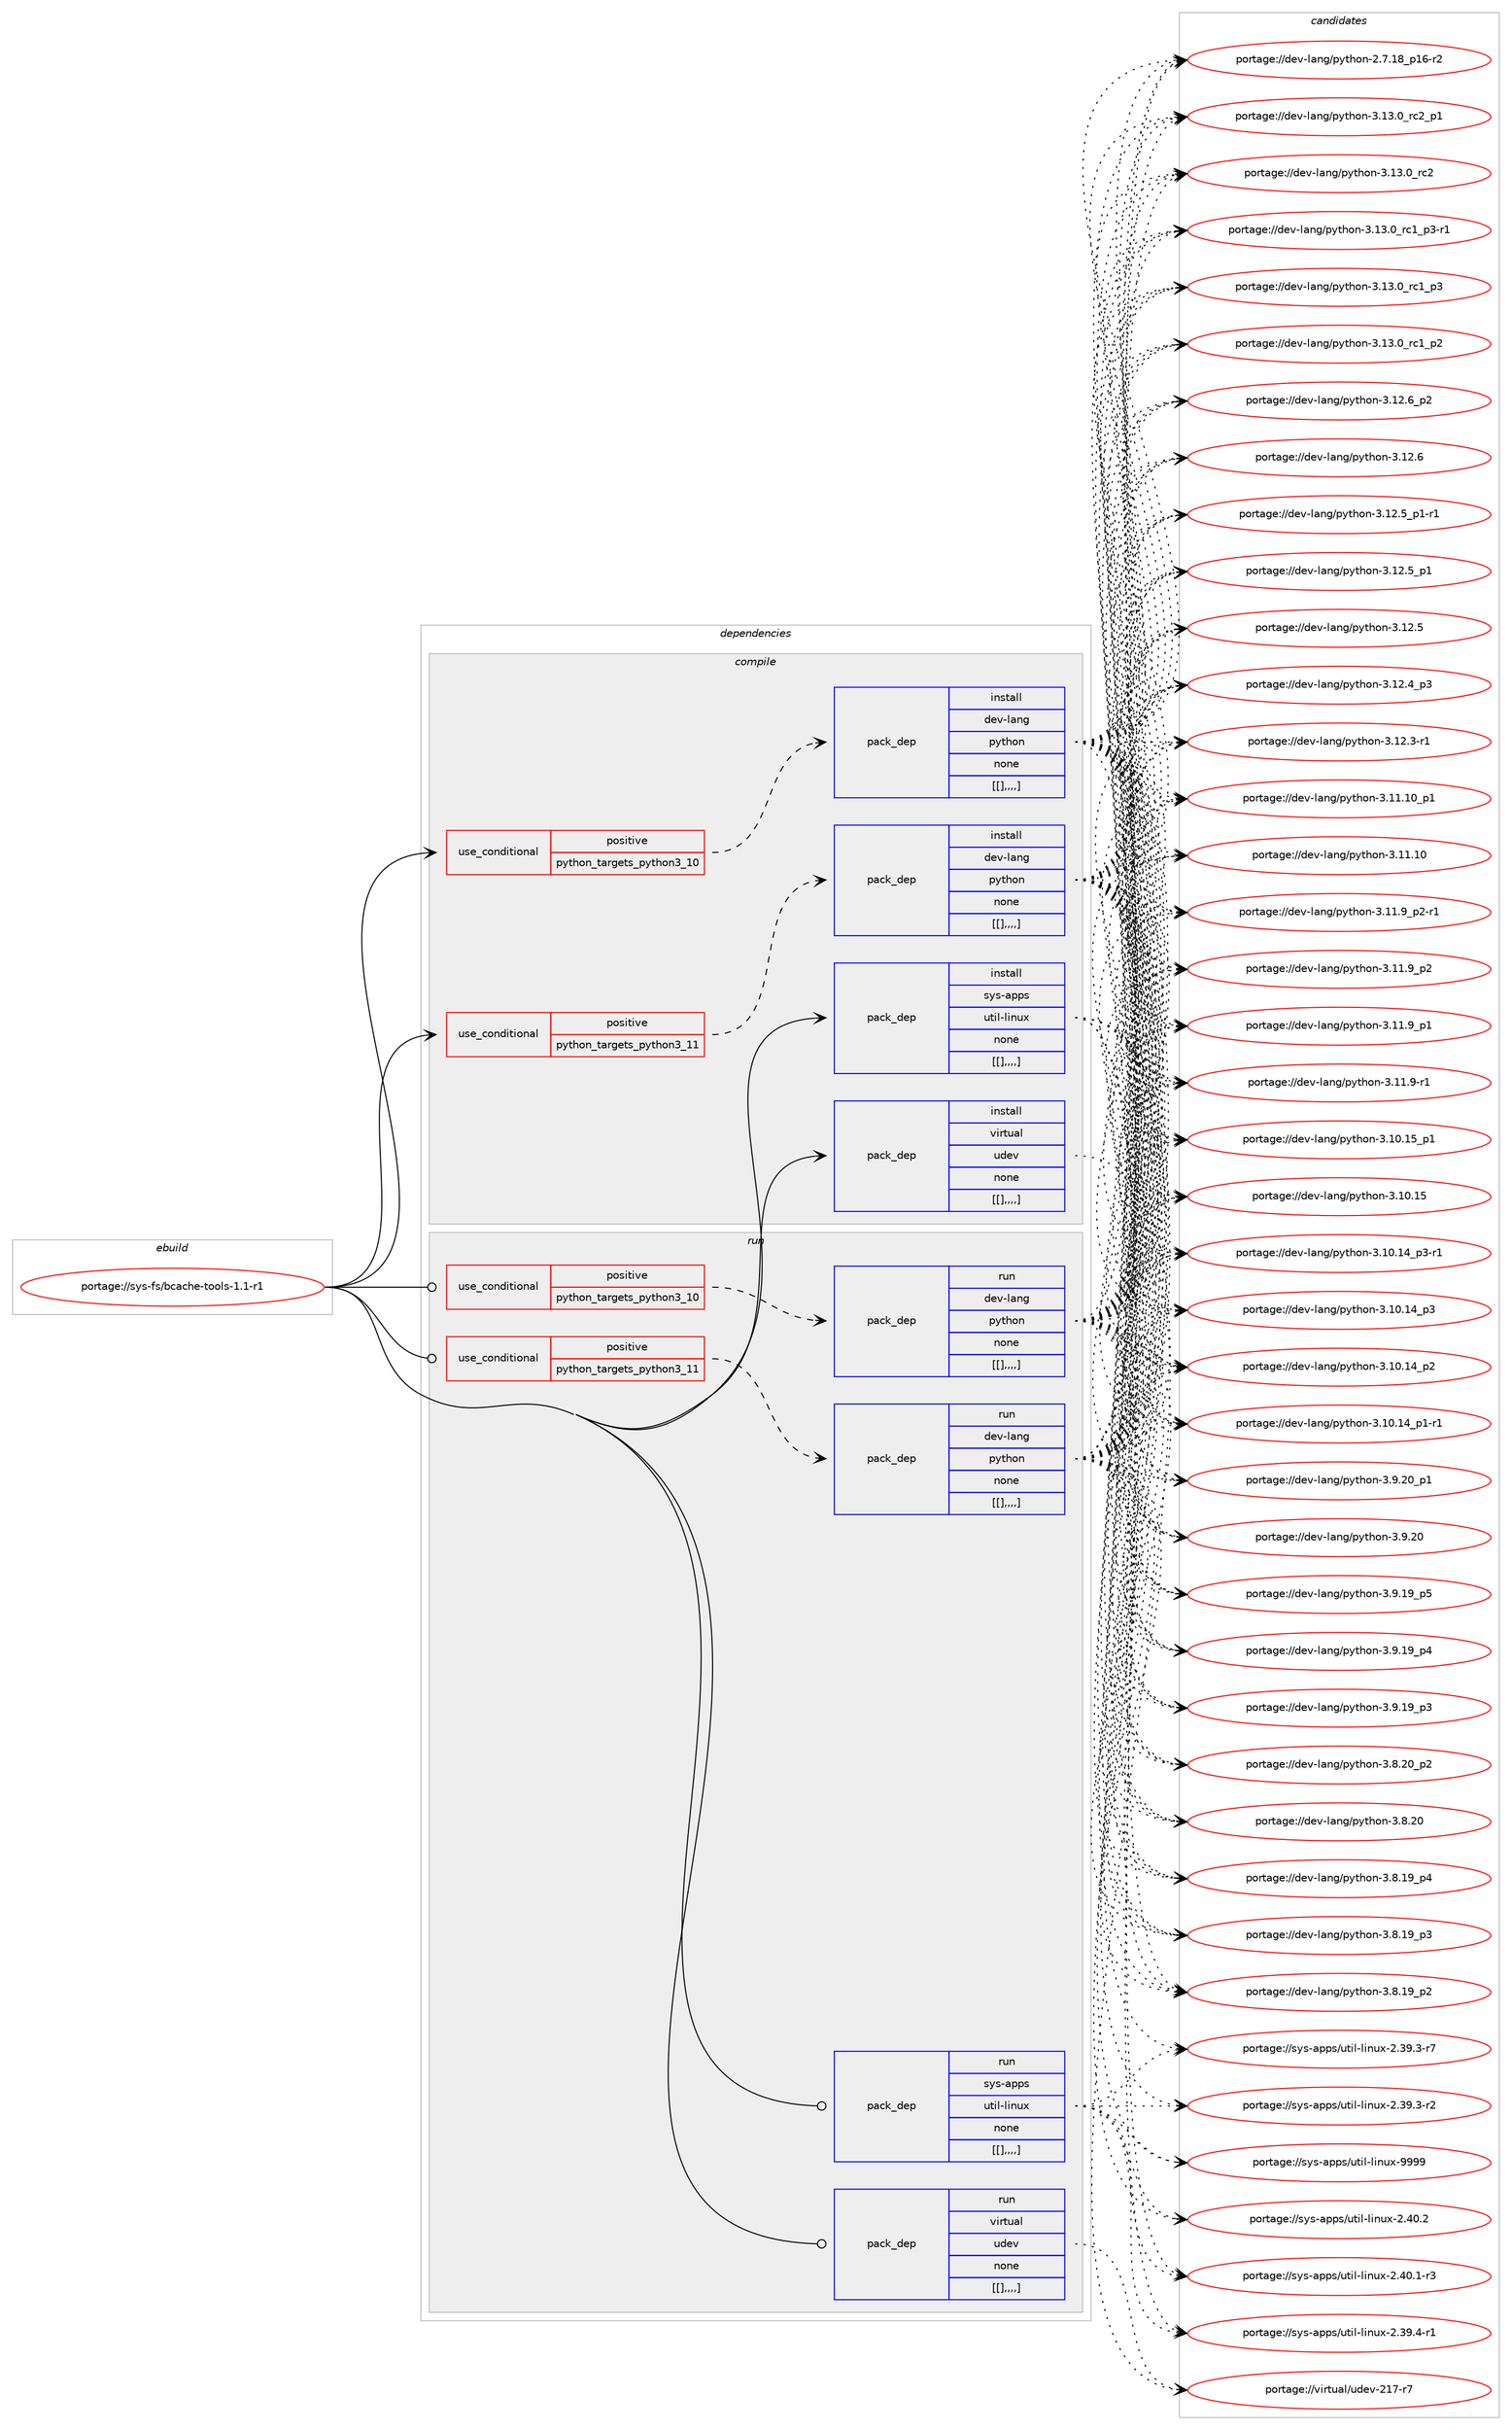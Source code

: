 digraph prolog {

# *************
# Graph options
# *************

newrank=true;
concentrate=true;
compound=true;
graph [rankdir=LR,fontname=Helvetica,fontsize=10,ranksep=1.5];#, ranksep=2.5, nodesep=0.2];
edge  [arrowhead=vee];
node  [fontname=Helvetica,fontsize=10];

# **********
# The ebuild
# **********

subgraph cluster_leftcol {
color=gray;
label=<<i>ebuild</i>>;
id [label="portage://sys-fs/bcache-tools-1.1-r1", color=red, width=4, href="../sys-fs/bcache-tools-1.1-r1.svg"];
}

# ****************
# The dependencies
# ****************

subgraph cluster_midcol {
color=gray;
label=<<i>dependencies</i>>;
subgraph cluster_compile {
fillcolor="#eeeeee";
style=filled;
label=<<i>compile</i>>;
subgraph cond120729 {
dependency448145 [label=<<TABLE BORDER="0" CELLBORDER="1" CELLSPACING="0" CELLPADDING="4"><TR><TD ROWSPAN="3" CELLPADDING="10">use_conditional</TD></TR><TR><TD>positive</TD></TR><TR><TD>python_targets_python3_10</TD></TR></TABLE>>, shape=none, color=red];
subgraph pack324435 {
dependency448146 [label=<<TABLE BORDER="0" CELLBORDER="1" CELLSPACING="0" CELLPADDING="4" WIDTH="220"><TR><TD ROWSPAN="6" CELLPADDING="30">pack_dep</TD></TR><TR><TD WIDTH="110">install</TD></TR><TR><TD>dev-lang</TD></TR><TR><TD>python</TD></TR><TR><TD>none</TD></TR><TR><TD>[[],,,,]</TD></TR></TABLE>>, shape=none, color=blue];
}
dependency448145:e -> dependency448146:w [weight=20,style="dashed",arrowhead="vee"];
}
id:e -> dependency448145:w [weight=20,style="solid",arrowhead="vee"];
subgraph cond120730 {
dependency448147 [label=<<TABLE BORDER="0" CELLBORDER="1" CELLSPACING="0" CELLPADDING="4"><TR><TD ROWSPAN="3" CELLPADDING="10">use_conditional</TD></TR><TR><TD>positive</TD></TR><TR><TD>python_targets_python3_11</TD></TR></TABLE>>, shape=none, color=red];
subgraph pack324436 {
dependency448148 [label=<<TABLE BORDER="0" CELLBORDER="1" CELLSPACING="0" CELLPADDING="4" WIDTH="220"><TR><TD ROWSPAN="6" CELLPADDING="30">pack_dep</TD></TR><TR><TD WIDTH="110">install</TD></TR><TR><TD>dev-lang</TD></TR><TR><TD>python</TD></TR><TR><TD>none</TD></TR><TR><TD>[[],,,,]</TD></TR></TABLE>>, shape=none, color=blue];
}
dependency448147:e -> dependency448148:w [weight=20,style="dashed",arrowhead="vee"];
}
id:e -> dependency448147:w [weight=20,style="solid",arrowhead="vee"];
subgraph pack324437 {
dependency448149 [label=<<TABLE BORDER="0" CELLBORDER="1" CELLSPACING="0" CELLPADDING="4" WIDTH="220"><TR><TD ROWSPAN="6" CELLPADDING="30">pack_dep</TD></TR><TR><TD WIDTH="110">install</TD></TR><TR><TD>sys-apps</TD></TR><TR><TD>util-linux</TD></TR><TR><TD>none</TD></TR><TR><TD>[[],,,,]</TD></TR></TABLE>>, shape=none, color=blue];
}
id:e -> dependency448149:w [weight=20,style="solid",arrowhead="vee"];
subgraph pack324438 {
dependency448150 [label=<<TABLE BORDER="0" CELLBORDER="1" CELLSPACING="0" CELLPADDING="4" WIDTH="220"><TR><TD ROWSPAN="6" CELLPADDING="30">pack_dep</TD></TR><TR><TD WIDTH="110">install</TD></TR><TR><TD>virtual</TD></TR><TR><TD>udev</TD></TR><TR><TD>none</TD></TR><TR><TD>[[],,,,]</TD></TR></TABLE>>, shape=none, color=blue];
}
id:e -> dependency448150:w [weight=20,style="solid",arrowhead="vee"];
}
subgraph cluster_compileandrun {
fillcolor="#eeeeee";
style=filled;
label=<<i>compile and run</i>>;
}
subgraph cluster_run {
fillcolor="#eeeeee";
style=filled;
label=<<i>run</i>>;
subgraph cond120731 {
dependency448151 [label=<<TABLE BORDER="0" CELLBORDER="1" CELLSPACING="0" CELLPADDING="4"><TR><TD ROWSPAN="3" CELLPADDING="10">use_conditional</TD></TR><TR><TD>positive</TD></TR><TR><TD>python_targets_python3_10</TD></TR></TABLE>>, shape=none, color=red];
subgraph pack324439 {
dependency448152 [label=<<TABLE BORDER="0" CELLBORDER="1" CELLSPACING="0" CELLPADDING="4" WIDTH="220"><TR><TD ROWSPAN="6" CELLPADDING="30">pack_dep</TD></TR><TR><TD WIDTH="110">run</TD></TR><TR><TD>dev-lang</TD></TR><TR><TD>python</TD></TR><TR><TD>none</TD></TR><TR><TD>[[],,,,]</TD></TR></TABLE>>, shape=none, color=blue];
}
dependency448151:e -> dependency448152:w [weight=20,style="dashed",arrowhead="vee"];
}
id:e -> dependency448151:w [weight=20,style="solid",arrowhead="odot"];
subgraph cond120732 {
dependency448153 [label=<<TABLE BORDER="0" CELLBORDER="1" CELLSPACING="0" CELLPADDING="4"><TR><TD ROWSPAN="3" CELLPADDING="10">use_conditional</TD></TR><TR><TD>positive</TD></TR><TR><TD>python_targets_python3_11</TD></TR></TABLE>>, shape=none, color=red];
subgraph pack324440 {
dependency448154 [label=<<TABLE BORDER="0" CELLBORDER="1" CELLSPACING="0" CELLPADDING="4" WIDTH="220"><TR><TD ROWSPAN="6" CELLPADDING="30">pack_dep</TD></TR><TR><TD WIDTH="110">run</TD></TR><TR><TD>dev-lang</TD></TR><TR><TD>python</TD></TR><TR><TD>none</TD></TR><TR><TD>[[],,,,]</TD></TR></TABLE>>, shape=none, color=blue];
}
dependency448153:e -> dependency448154:w [weight=20,style="dashed",arrowhead="vee"];
}
id:e -> dependency448153:w [weight=20,style="solid",arrowhead="odot"];
subgraph pack324441 {
dependency448155 [label=<<TABLE BORDER="0" CELLBORDER="1" CELLSPACING="0" CELLPADDING="4" WIDTH="220"><TR><TD ROWSPAN="6" CELLPADDING="30">pack_dep</TD></TR><TR><TD WIDTH="110">run</TD></TR><TR><TD>sys-apps</TD></TR><TR><TD>util-linux</TD></TR><TR><TD>none</TD></TR><TR><TD>[[],,,,]</TD></TR></TABLE>>, shape=none, color=blue];
}
id:e -> dependency448155:w [weight=20,style="solid",arrowhead="odot"];
subgraph pack324442 {
dependency448156 [label=<<TABLE BORDER="0" CELLBORDER="1" CELLSPACING="0" CELLPADDING="4" WIDTH="220"><TR><TD ROWSPAN="6" CELLPADDING="30">pack_dep</TD></TR><TR><TD WIDTH="110">run</TD></TR><TR><TD>virtual</TD></TR><TR><TD>udev</TD></TR><TR><TD>none</TD></TR><TR><TD>[[],,,,]</TD></TR></TABLE>>, shape=none, color=blue];
}
id:e -> dependency448156:w [weight=20,style="solid",arrowhead="odot"];
}
}

# **************
# The candidates
# **************

subgraph cluster_choices {
rank=same;
color=gray;
label=<<i>candidates</i>>;

subgraph choice324435 {
color=black;
nodesep=1;
choice100101118451089711010347112121116104111110455146495146489511499509511249 [label="portage://dev-lang/python-3.13.0_rc2_p1", color=red, width=4,href="../dev-lang/python-3.13.0_rc2_p1.svg"];
choice10010111845108971101034711212111610411111045514649514648951149950 [label="portage://dev-lang/python-3.13.0_rc2", color=red, width=4,href="../dev-lang/python-3.13.0_rc2.svg"];
choice1001011184510897110103471121211161041111104551464951464895114994995112514511449 [label="portage://dev-lang/python-3.13.0_rc1_p3-r1", color=red, width=4,href="../dev-lang/python-3.13.0_rc1_p3-r1.svg"];
choice100101118451089711010347112121116104111110455146495146489511499499511251 [label="portage://dev-lang/python-3.13.0_rc1_p3", color=red, width=4,href="../dev-lang/python-3.13.0_rc1_p3.svg"];
choice100101118451089711010347112121116104111110455146495146489511499499511250 [label="portage://dev-lang/python-3.13.0_rc1_p2", color=red, width=4,href="../dev-lang/python-3.13.0_rc1_p2.svg"];
choice100101118451089711010347112121116104111110455146495046549511250 [label="portage://dev-lang/python-3.12.6_p2", color=red, width=4,href="../dev-lang/python-3.12.6_p2.svg"];
choice10010111845108971101034711212111610411111045514649504654 [label="portage://dev-lang/python-3.12.6", color=red, width=4,href="../dev-lang/python-3.12.6.svg"];
choice1001011184510897110103471121211161041111104551464950465395112494511449 [label="portage://dev-lang/python-3.12.5_p1-r1", color=red, width=4,href="../dev-lang/python-3.12.5_p1-r1.svg"];
choice100101118451089711010347112121116104111110455146495046539511249 [label="portage://dev-lang/python-3.12.5_p1", color=red, width=4,href="../dev-lang/python-3.12.5_p1.svg"];
choice10010111845108971101034711212111610411111045514649504653 [label="portage://dev-lang/python-3.12.5", color=red, width=4,href="../dev-lang/python-3.12.5.svg"];
choice100101118451089711010347112121116104111110455146495046529511251 [label="portage://dev-lang/python-3.12.4_p3", color=red, width=4,href="../dev-lang/python-3.12.4_p3.svg"];
choice100101118451089711010347112121116104111110455146495046514511449 [label="portage://dev-lang/python-3.12.3-r1", color=red, width=4,href="../dev-lang/python-3.12.3-r1.svg"];
choice10010111845108971101034711212111610411111045514649494649489511249 [label="portage://dev-lang/python-3.11.10_p1", color=red, width=4,href="../dev-lang/python-3.11.10_p1.svg"];
choice1001011184510897110103471121211161041111104551464949464948 [label="portage://dev-lang/python-3.11.10", color=red, width=4,href="../dev-lang/python-3.11.10.svg"];
choice1001011184510897110103471121211161041111104551464949465795112504511449 [label="portage://dev-lang/python-3.11.9_p2-r1", color=red, width=4,href="../dev-lang/python-3.11.9_p2-r1.svg"];
choice100101118451089711010347112121116104111110455146494946579511250 [label="portage://dev-lang/python-3.11.9_p2", color=red, width=4,href="../dev-lang/python-3.11.9_p2.svg"];
choice100101118451089711010347112121116104111110455146494946579511249 [label="portage://dev-lang/python-3.11.9_p1", color=red, width=4,href="../dev-lang/python-3.11.9_p1.svg"];
choice100101118451089711010347112121116104111110455146494946574511449 [label="portage://dev-lang/python-3.11.9-r1", color=red, width=4,href="../dev-lang/python-3.11.9-r1.svg"];
choice10010111845108971101034711212111610411111045514649484649539511249 [label="portage://dev-lang/python-3.10.15_p1", color=red, width=4,href="../dev-lang/python-3.10.15_p1.svg"];
choice1001011184510897110103471121211161041111104551464948464953 [label="portage://dev-lang/python-3.10.15", color=red, width=4,href="../dev-lang/python-3.10.15.svg"];
choice100101118451089711010347112121116104111110455146494846495295112514511449 [label="portage://dev-lang/python-3.10.14_p3-r1", color=red, width=4,href="../dev-lang/python-3.10.14_p3-r1.svg"];
choice10010111845108971101034711212111610411111045514649484649529511251 [label="portage://dev-lang/python-3.10.14_p3", color=red, width=4,href="../dev-lang/python-3.10.14_p3.svg"];
choice10010111845108971101034711212111610411111045514649484649529511250 [label="portage://dev-lang/python-3.10.14_p2", color=red, width=4,href="../dev-lang/python-3.10.14_p2.svg"];
choice100101118451089711010347112121116104111110455146494846495295112494511449 [label="portage://dev-lang/python-3.10.14_p1-r1", color=red, width=4,href="../dev-lang/python-3.10.14_p1-r1.svg"];
choice100101118451089711010347112121116104111110455146574650489511249 [label="portage://dev-lang/python-3.9.20_p1", color=red, width=4,href="../dev-lang/python-3.9.20_p1.svg"];
choice10010111845108971101034711212111610411111045514657465048 [label="portage://dev-lang/python-3.9.20", color=red, width=4,href="../dev-lang/python-3.9.20.svg"];
choice100101118451089711010347112121116104111110455146574649579511253 [label="portage://dev-lang/python-3.9.19_p5", color=red, width=4,href="../dev-lang/python-3.9.19_p5.svg"];
choice100101118451089711010347112121116104111110455146574649579511252 [label="portage://dev-lang/python-3.9.19_p4", color=red, width=4,href="../dev-lang/python-3.9.19_p4.svg"];
choice100101118451089711010347112121116104111110455146574649579511251 [label="portage://dev-lang/python-3.9.19_p3", color=red, width=4,href="../dev-lang/python-3.9.19_p3.svg"];
choice100101118451089711010347112121116104111110455146564650489511250 [label="portage://dev-lang/python-3.8.20_p2", color=red, width=4,href="../dev-lang/python-3.8.20_p2.svg"];
choice10010111845108971101034711212111610411111045514656465048 [label="portage://dev-lang/python-3.8.20", color=red, width=4,href="../dev-lang/python-3.8.20.svg"];
choice100101118451089711010347112121116104111110455146564649579511252 [label="portage://dev-lang/python-3.8.19_p4", color=red, width=4,href="../dev-lang/python-3.8.19_p4.svg"];
choice100101118451089711010347112121116104111110455146564649579511251 [label="portage://dev-lang/python-3.8.19_p3", color=red, width=4,href="../dev-lang/python-3.8.19_p3.svg"];
choice100101118451089711010347112121116104111110455146564649579511250 [label="portage://dev-lang/python-3.8.19_p2", color=red, width=4,href="../dev-lang/python-3.8.19_p2.svg"];
choice100101118451089711010347112121116104111110455046554649569511249544511450 [label="portage://dev-lang/python-2.7.18_p16-r2", color=red, width=4,href="../dev-lang/python-2.7.18_p16-r2.svg"];
dependency448146:e -> choice100101118451089711010347112121116104111110455146495146489511499509511249:w [style=dotted,weight="100"];
dependency448146:e -> choice10010111845108971101034711212111610411111045514649514648951149950:w [style=dotted,weight="100"];
dependency448146:e -> choice1001011184510897110103471121211161041111104551464951464895114994995112514511449:w [style=dotted,weight="100"];
dependency448146:e -> choice100101118451089711010347112121116104111110455146495146489511499499511251:w [style=dotted,weight="100"];
dependency448146:e -> choice100101118451089711010347112121116104111110455146495146489511499499511250:w [style=dotted,weight="100"];
dependency448146:e -> choice100101118451089711010347112121116104111110455146495046549511250:w [style=dotted,weight="100"];
dependency448146:e -> choice10010111845108971101034711212111610411111045514649504654:w [style=dotted,weight="100"];
dependency448146:e -> choice1001011184510897110103471121211161041111104551464950465395112494511449:w [style=dotted,weight="100"];
dependency448146:e -> choice100101118451089711010347112121116104111110455146495046539511249:w [style=dotted,weight="100"];
dependency448146:e -> choice10010111845108971101034711212111610411111045514649504653:w [style=dotted,weight="100"];
dependency448146:e -> choice100101118451089711010347112121116104111110455146495046529511251:w [style=dotted,weight="100"];
dependency448146:e -> choice100101118451089711010347112121116104111110455146495046514511449:w [style=dotted,weight="100"];
dependency448146:e -> choice10010111845108971101034711212111610411111045514649494649489511249:w [style=dotted,weight="100"];
dependency448146:e -> choice1001011184510897110103471121211161041111104551464949464948:w [style=dotted,weight="100"];
dependency448146:e -> choice1001011184510897110103471121211161041111104551464949465795112504511449:w [style=dotted,weight="100"];
dependency448146:e -> choice100101118451089711010347112121116104111110455146494946579511250:w [style=dotted,weight="100"];
dependency448146:e -> choice100101118451089711010347112121116104111110455146494946579511249:w [style=dotted,weight="100"];
dependency448146:e -> choice100101118451089711010347112121116104111110455146494946574511449:w [style=dotted,weight="100"];
dependency448146:e -> choice10010111845108971101034711212111610411111045514649484649539511249:w [style=dotted,weight="100"];
dependency448146:e -> choice1001011184510897110103471121211161041111104551464948464953:w [style=dotted,weight="100"];
dependency448146:e -> choice100101118451089711010347112121116104111110455146494846495295112514511449:w [style=dotted,weight="100"];
dependency448146:e -> choice10010111845108971101034711212111610411111045514649484649529511251:w [style=dotted,weight="100"];
dependency448146:e -> choice10010111845108971101034711212111610411111045514649484649529511250:w [style=dotted,weight="100"];
dependency448146:e -> choice100101118451089711010347112121116104111110455146494846495295112494511449:w [style=dotted,weight="100"];
dependency448146:e -> choice100101118451089711010347112121116104111110455146574650489511249:w [style=dotted,weight="100"];
dependency448146:e -> choice10010111845108971101034711212111610411111045514657465048:w [style=dotted,weight="100"];
dependency448146:e -> choice100101118451089711010347112121116104111110455146574649579511253:w [style=dotted,weight="100"];
dependency448146:e -> choice100101118451089711010347112121116104111110455146574649579511252:w [style=dotted,weight="100"];
dependency448146:e -> choice100101118451089711010347112121116104111110455146574649579511251:w [style=dotted,weight="100"];
dependency448146:e -> choice100101118451089711010347112121116104111110455146564650489511250:w [style=dotted,weight="100"];
dependency448146:e -> choice10010111845108971101034711212111610411111045514656465048:w [style=dotted,weight="100"];
dependency448146:e -> choice100101118451089711010347112121116104111110455146564649579511252:w [style=dotted,weight="100"];
dependency448146:e -> choice100101118451089711010347112121116104111110455146564649579511251:w [style=dotted,weight="100"];
dependency448146:e -> choice100101118451089711010347112121116104111110455146564649579511250:w [style=dotted,weight="100"];
dependency448146:e -> choice100101118451089711010347112121116104111110455046554649569511249544511450:w [style=dotted,weight="100"];
}
subgraph choice324436 {
color=black;
nodesep=1;
choice100101118451089711010347112121116104111110455146495146489511499509511249 [label="portage://dev-lang/python-3.13.0_rc2_p1", color=red, width=4,href="../dev-lang/python-3.13.0_rc2_p1.svg"];
choice10010111845108971101034711212111610411111045514649514648951149950 [label="portage://dev-lang/python-3.13.0_rc2", color=red, width=4,href="../dev-lang/python-3.13.0_rc2.svg"];
choice1001011184510897110103471121211161041111104551464951464895114994995112514511449 [label="portage://dev-lang/python-3.13.0_rc1_p3-r1", color=red, width=4,href="../dev-lang/python-3.13.0_rc1_p3-r1.svg"];
choice100101118451089711010347112121116104111110455146495146489511499499511251 [label="portage://dev-lang/python-3.13.0_rc1_p3", color=red, width=4,href="../dev-lang/python-3.13.0_rc1_p3.svg"];
choice100101118451089711010347112121116104111110455146495146489511499499511250 [label="portage://dev-lang/python-3.13.0_rc1_p2", color=red, width=4,href="../dev-lang/python-3.13.0_rc1_p2.svg"];
choice100101118451089711010347112121116104111110455146495046549511250 [label="portage://dev-lang/python-3.12.6_p2", color=red, width=4,href="../dev-lang/python-3.12.6_p2.svg"];
choice10010111845108971101034711212111610411111045514649504654 [label="portage://dev-lang/python-3.12.6", color=red, width=4,href="../dev-lang/python-3.12.6.svg"];
choice1001011184510897110103471121211161041111104551464950465395112494511449 [label="portage://dev-lang/python-3.12.5_p1-r1", color=red, width=4,href="../dev-lang/python-3.12.5_p1-r1.svg"];
choice100101118451089711010347112121116104111110455146495046539511249 [label="portage://dev-lang/python-3.12.5_p1", color=red, width=4,href="../dev-lang/python-3.12.5_p1.svg"];
choice10010111845108971101034711212111610411111045514649504653 [label="portage://dev-lang/python-3.12.5", color=red, width=4,href="../dev-lang/python-3.12.5.svg"];
choice100101118451089711010347112121116104111110455146495046529511251 [label="portage://dev-lang/python-3.12.4_p3", color=red, width=4,href="../dev-lang/python-3.12.4_p3.svg"];
choice100101118451089711010347112121116104111110455146495046514511449 [label="portage://dev-lang/python-3.12.3-r1", color=red, width=4,href="../dev-lang/python-3.12.3-r1.svg"];
choice10010111845108971101034711212111610411111045514649494649489511249 [label="portage://dev-lang/python-3.11.10_p1", color=red, width=4,href="../dev-lang/python-3.11.10_p1.svg"];
choice1001011184510897110103471121211161041111104551464949464948 [label="portage://dev-lang/python-3.11.10", color=red, width=4,href="../dev-lang/python-3.11.10.svg"];
choice1001011184510897110103471121211161041111104551464949465795112504511449 [label="portage://dev-lang/python-3.11.9_p2-r1", color=red, width=4,href="../dev-lang/python-3.11.9_p2-r1.svg"];
choice100101118451089711010347112121116104111110455146494946579511250 [label="portage://dev-lang/python-3.11.9_p2", color=red, width=4,href="../dev-lang/python-3.11.9_p2.svg"];
choice100101118451089711010347112121116104111110455146494946579511249 [label="portage://dev-lang/python-3.11.9_p1", color=red, width=4,href="../dev-lang/python-3.11.9_p1.svg"];
choice100101118451089711010347112121116104111110455146494946574511449 [label="portage://dev-lang/python-3.11.9-r1", color=red, width=4,href="../dev-lang/python-3.11.9-r1.svg"];
choice10010111845108971101034711212111610411111045514649484649539511249 [label="portage://dev-lang/python-3.10.15_p1", color=red, width=4,href="../dev-lang/python-3.10.15_p1.svg"];
choice1001011184510897110103471121211161041111104551464948464953 [label="portage://dev-lang/python-3.10.15", color=red, width=4,href="../dev-lang/python-3.10.15.svg"];
choice100101118451089711010347112121116104111110455146494846495295112514511449 [label="portage://dev-lang/python-3.10.14_p3-r1", color=red, width=4,href="../dev-lang/python-3.10.14_p3-r1.svg"];
choice10010111845108971101034711212111610411111045514649484649529511251 [label="portage://dev-lang/python-3.10.14_p3", color=red, width=4,href="../dev-lang/python-3.10.14_p3.svg"];
choice10010111845108971101034711212111610411111045514649484649529511250 [label="portage://dev-lang/python-3.10.14_p2", color=red, width=4,href="../dev-lang/python-3.10.14_p2.svg"];
choice100101118451089711010347112121116104111110455146494846495295112494511449 [label="portage://dev-lang/python-3.10.14_p1-r1", color=red, width=4,href="../dev-lang/python-3.10.14_p1-r1.svg"];
choice100101118451089711010347112121116104111110455146574650489511249 [label="portage://dev-lang/python-3.9.20_p1", color=red, width=4,href="../dev-lang/python-3.9.20_p1.svg"];
choice10010111845108971101034711212111610411111045514657465048 [label="portage://dev-lang/python-3.9.20", color=red, width=4,href="../dev-lang/python-3.9.20.svg"];
choice100101118451089711010347112121116104111110455146574649579511253 [label="portage://dev-lang/python-3.9.19_p5", color=red, width=4,href="../dev-lang/python-3.9.19_p5.svg"];
choice100101118451089711010347112121116104111110455146574649579511252 [label="portage://dev-lang/python-3.9.19_p4", color=red, width=4,href="../dev-lang/python-3.9.19_p4.svg"];
choice100101118451089711010347112121116104111110455146574649579511251 [label="portage://dev-lang/python-3.9.19_p3", color=red, width=4,href="../dev-lang/python-3.9.19_p3.svg"];
choice100101118451089711010347112121116104111110455146564650489511250 [label="portage://dev-lang/python-3.8.20_p2", color=red, width=4,href="../dev-lang/python-3.8.20_p2.svg"];
choice10010111845108971101034711212111610411111045514656465048 [label="portage://dev-lang/python-3.8.20", color=red, width=4,href="../dev-lang/python-3.8.20.svg"];
choice100101118451089711010347112121116104111110455146564649579511252 [label="portage://dev-lang/python-3.8.19_p4", color=red, width=4,href="../dev-lang/python-3.8.19_p4.svg"];
choice100101118451089711010347112121116104111110455146564649579511251 [label="portage://dev-lang/python-3.8.19_p3", color=red, width=4,href="../dev-lang/python-3.8.19_p3.svg"];
choice100101118451089711010347112121116104111110455146564649579511250 [label="portage://dev-lang/python-3.8.19_p2", color=red, width=4,href="../dev-lang/python-3.8.19_p2.svg"];
choice100101118451089711010347112121116104111110455046554649569511249544511450 [label="portage://dev-lang/python-2.7.18_p16-r2", color=red, width=4,href="../dev-lang/python-2.7.18_p16-r2.svg"];
dependency448148:e -> choice100101118451089711010347112121116104111110455146495146489511499509511249:w [style=dotted,weight="100"];
dependency448148:e -> choice10010111845108971101034711212111610411111045514649514648951149950:w [style=dotted,weight="100"];
dependency448148:e -> choice1001011184510897110103471121211161041111104551464951464895114994995112514511449:w [style=dotted,weight="100"];
dependency448148:e -> choice100101118451089711010347112121116104111110455146495146489511499499511251:w [style=dotted,weight="100"];
dependency448148:e -> choice100101118451089711010347112121116104111110455146495146489511499499511250:w [style=dotted,weight="100"];
dependency448148:e -> choice100101118451089711010347112121116104111110455146495046549511250:w [style=dotted,weight="100"];
dependency448148:e -> choice10010111845108971101034711212111610411111045514649504654:w [style=dotted,weight="100"];
dependency448148:e -> choice1001011184510897110103471121211161041111104551464950465395112494511449:w [style=dotted,weight="100"];
dependency448148:e -> choice100101118451089711010347112121116104111110455146495046539511249:w [style=dotted,weight="100"];
dependency448148:e -> choice10010111845108971101034711212111610411111045514649504653:w [style=dotted,weight="100"];
dependency448148:e -> choice100101118451089711010347112121116104111110455146495046529511251:w [style=dotted,weight="100"];
dependency448148:e -> choice100101118451089711010347112121116104111110455146495046514511449:w [style=dotted,weight="100"];
dependency448148:e -> choice10010111845108971101034711212111610411111045514649494649489511249:w [style=dotted,weight="100"];
dependency448148:e -> choice1001011184510897110103471121211161041111104551464949464948:w [style=dotted,weight="100"];
dependency448148:e -> choice1001011184510897110103471121211161041111104551464949465795112504511449:w [style=dotted,weight="100"];
dependency448148:e -> choice100101118451089711010347112121116104111110455146494946579511250:w [style=dotted,weight="100"];
dependency448148:e -> choice100101118451089711010347112121116104111110455146494946579511249:w [style=dotted,weight="100"];
dependency448148:e -> choice100101118451089711010347112121116104111110455146494946574511449:w [style=dotted,weight="100"];
dependency448148:e -> choice10010111845108971101034711212111610411111045514649484649539511249:w [style=dotted,weight="100"];
dependency448148:e -> choice1001011184510897110103471121211161041111104551464948464953:w [style=dotted,weight="100"];
dependency448148:e -> choice100101118451089711010347112121116104111110455146494846495295112514511449:w [style=dotted,weight="100"];
dependency448148:e -> choice10010111845108971101034711212111610411111045514649484649529511251:w [style=dotted,weight="100"];
dependency448148:e -> choice10010111845108971101034711212111610411111045514649484649529511250:w [style=dotted,weight="100"];
dependency448148:e -> choice100101118451089711010347112121116104111110455146494846495295112494511449:w [style=dotted,weight="100"];
dependency448148:e -> choice100101118451089711010347112121116104111110455146574650489511249:w [style=dotted,weight="100"];
dependency448148:e -> choice10010111845108971101034711212111610411111045514657465048:w [style=dotted,weight="100"];
dependency448148:e -> choice100101118451089711010347112121116104111110455146574649579511253:w [style=dotted,weight="100"];
dependency448148:e -> choice100101118451089711010347112121116104111110455146574649579511252:w [style=dotted,weight="100"];
dependency448148:e -> choice100101118451089711010347112121116104111110455146574649579511251:w [style=dotted,weight="100"];
dependency448148:e -> choice100101118451089711010347112121116104111110455146564650489511250:w [style=dotted,weight="100"];
dependency448148:e -> choice10010111845108971101034711212111610411111045514656465048:w [style=dotted,weight="100"];
dependency448148:e -> choice100101118451089711010347112121116104111110455146564649579511252:w [style=dotted,weight="100"];
dependency448148:e -> choice100101118451089711010347112121116104111110455146564649579511251:w [style=dotted,weight="100"];
dependency448148:e -> choice100101118451089711010347112121116104111110455146564649579511250:w [style=dotted,weight="100"];
dependency448148:e -> choice100101118451089711010347112121116104111110455046554649569511249544511450:w [style=dotted,weight="100"];
}
subgraph choice324437 {
color=black;
nodesep=1;
choice115121115459711211211547117116105108451081051101171204557575757 [label="portage://sys-apps/util-linux-9999", color=red, width=4,href="../sys-apps/util-linux-9999.svg"];
choice1151211154597112112115471171161051084510810511011712045504652484650 [label="portage://sys-apps/util-linux-2.40.2", color=red, width=4,href="../sys-apps/util-linux-2.40.2.svg"];
choice11512111545971121121154711711610510845108105110117120455046524846494511451 [label="portage://sys-apps/util-linux-2.40.1-r3", color=red, width=4,href="../sys-apps/util-linux-2.40.1-r3.svg"];
choice11512111545971121121154711711610510845108105110117120455046515746524511449 [label="portage://sys-apps/util-linux-2.39.4-r1", color=red, width=4,href="../sys-apps/util-linux-2.39.4-r1.svg"];
choice11512111545971121121154711711610510845108105110117120455046515746514511455 [label="portage://sys-apps/util-linux-2.39.3-r7", color=red, width=4,href="../sys-apps/util-linux-2.39.3-r7.svg"];
choice11512111545971121121154711711610510845108105110117120455046515746514511450 [label="portage://sys-apps/util-linux-2.39.3-r2", color=red, width=4,href="../sys-apps/util-linux-2.39.3-r2.svg"];
dependency448149:e -> choice115121115459711211211547117116105108451081051101171204557575757:w [style=dotted,weight="100"];
dependency448149:e -> choice1151211154597112112115471171161051084510810511011712045504652484650:w [style=dotted,weight="100"];
dependency448149:e -> choice11512111545971121121154711711610510845108105110117120455046524846494511451:w [style=dotted,weight="100"];
dependency448149:e -> choice11512111545971121121154711711610510845108105110117120455046515746524511449:w [style=dotted,weight="100"];
dependency448149:e -> choice11512111545971121121154711711610510845108105110117120455046515746514511455:w [style=dotted,weight="100"];
dependency448149:e -> choice11512111545971121121154711711610510845108105110117120455046515746514511450:w [style=dotted,weight="100"];
}
subgraph choice324438 {
color=black;
nodesep=1;
choice1181051141161179710847117100101118455049554511455 [label="portage://virtual/udev-217-r7", color=red, width=4,href="../virtual/udev-217-r7.svg"];
dependency448150:e -> choice1181051141161179710847117100101118455049554511455:w [style=dotted,weight="100"];
}
subgraph choice324439 {
color=black;
nodesep=1;
choice100101118451089711010347112121116104111110455146495146489511499509511249 [label="portage://dev-lang/python-3.13.0_rc2_p1", color=red, width=4,href="../dev-lang/python-3.13.0_rc2_p1.svg"];
choice10010111845108971101034711212111610411111045514649514648951149950 [label="portage://dev-lang/python-3.13.0_rc2", color=red, width=4,href="../dev-lang/python-3.13.0_rc2.svg"];
choice1001011184510897110103471121211161041111104551464951464895114994995112514511449 [label="portage://dev-lang/python-3.13.0_rc1_p3-r1", color=red, width=4,href="../dev-lang/python-3.13.0_rc1_p3-r1.svg"];
choice100101118451089711010347112121116104111110455146495146489511499499511251 [label="portage://dev-lang/python-3.13.0_rc1_p3", color=red, width=4,href="../dev-lang/python-3.13.0_rc1_p3.svg"];
choice100101118451089711010347112121116104111110455146495146489511499499511250 [label="portage://dev-lang/python-3.13.0_rc1_p2", color=red, width=4,href="../dev-lang/python-3.13.0_rc1_p2.svg"];
choice100101118451089711010347112121116104111110455146495046549511250 [label="portage://dev-lang/python-3.12.6_p2", color=red, width=4,href="../dev-lang/python-3.12.6_p2.svg"];
choice10010111845108971101034711212111610411111045514649504654 [label="portage://dev-lang/python-3.12.6", color=red, width=4,href="../dev-lang/python-3.12.6.svg"];
choice1001011184510897110103471121211161041111104551464950465395112494511449 [label="portage://dev-lang/python-3.12.5_p1-r1", color=red, width=4,href="../dev-lang/python-3.12.5_p1-r1.svg"];
choice100101118451089711010347112121116104111110455146495046539511249 [label="portage://dev-lang/python-3.12.5_p1", color=red, width=4,href="../dev-lang/python-3.12.5_p1.svg"];
choice10010111845108971101034711212111610411111045514649504653 [label="portage://dev-lang/python-3.12.5", color=red, width=4,href="../dev-lang/python-3.12.5.svg"];
choice100101118451089711010347112121116104111110455146495046529511251 [label="portage://dev-lang/python-3.12.4_p3", color=red, width=4,href="../dev-lang/python-3.12.4_p3.svg"];
choice100101118451089711010347112121116104111110455146495046514511449 [label="portage://dev-lang/python-3.12.3-r1", color=red, width=4,href="../dev-lang/python-3.12.3-r1.svg"];
choice10010111845108971101034711212111610411111045514649494649489511249 [label="portage://dev-lang/python-3.11.10_p1", color=red, width=4,href="../dev-lang/python-3.11.10_p1.svg"];
choice1001011184510897110103471121211161041111104551464949464948 [label="portage://dev-lang/python-3.11.10", color=red, width=4,href="../dev-lang/python-3.11.10.svg"];
choice1001011184510897110103471121211161041111104551464949465795112504511449 [label="portage://dev-lang/python-3.11.9_p2-r1", color=red, width=4,href="../dev-lang/python-3.11.9_p2-r1.svg"];
choice100101118451089711010347112121116104111110455146494946579511250 [label="portage://dev-lang/python-3.11.9_p2", color=red, width=4,href="../dev-lang/python-3.11.9_p2.svg"];
choice100101118451089711010347112121116104111110455146494946579511249 [label="portage://dev-lang/python-3.11.9_p1", color=red, width=4,href="../dev-lang/python-3.11.9_p1.svg"];
choice100101118451089711010347112121116104111110455146494946574511449 [label="portage://dev-lang/python-3.11.9-r1", color=red, width=4,href="../dev-lang/python-3.11.9-r1.svg"];
choice10010111845108971101034711212111610411111045514649484649539511249 [label="portage://dev-lang/python-3.10.15_p1", color=red, width=4,href="../dev-lang/python-3.10.15_p1.svg"];
choice1001011184510897110103471121211161041111104551464948464953 [label="portage://dev-lang/python-3.10.15", color=red, width=4,href="../dev-lang/python-3.10.15.svg"];
choice100101118451089711010347112121116104111110455146494846495295112514511449 [label="portage://dev-lang/python-3.10.14_p3-r1", color=red, width=4,href="../dev-lang/python-3.10.14_p3-r1.svg"];
choice10010111845108971101034711212111610411111045514649484649529511251 [label="portage://dev-lang/python-3.10.14_p3", color=red, width=4,href="../dev-lang/python-3.10.14_p3.svg"];
choice10010111845108971101034711212111610411111045514649484649529511250 [label="portage://dev-lang/python-3.10.14_p2", color=red, width=4,href="../dev-lang/python-3.10.14_p2.svg"];
choice100101118451089711010347112121116104111110455146494846495295112494511449 [label="portage://dev-lang/python-3.10.14_p1-r1", color=red, width=4,href="../dev-lang/python-3.10.14_p1-r1.svg"];
choice100101118451089711010347112121116104111110455146574650489511249 [label="portage://dev-lang/python-3.9.20_p1", color=red, width=4,href="../dev-lang/python-3.9.20_p1.svg"];
choice10010111845108971101034711212111610411111045514657465048 [label="portage://dev-lang/python-3.9.20", color=red, width=4,href="../dev-lang/python-3.9.20.svg"];
choice100101118451089711010347112121116104111110455146574649579511253 [label="portage://dev-lang/python-3.9.19_p5", color=red, width=4,href="../dev-lang/python-3.9.19_p5.svg"];
choice100101118451089711010347112121116104111110455146574649579511252 [label="portage://dev-lang/python-3.9.19_p4", color=red, width=4,href="../dev-lang/python-3.9.19_p4.svg"];
choice100101118451089711010347112121116104111110455146574649579511251 [label="portage://dev-lang/python-3.9.19_p3", color=red, width=4,href="../dev-lang/python-3.9.19_p3.svg"];
choice100101118451089711010347112121116104111110455146564650489511250 [label="portage://dev-lang/python-3.8.20_p2", color=red, width=4,href="../dev-lang/python-3.8.20_p2.svg"];
choice10010111845108971101034711212111610411111045514656465048 [label="portage://dev-lang/python-3.8.20", color=red, width=4,href="../dev-lang/python-3.8.20.svg"];
choice100101118451089711010347112121116104111110455146564649579511252 [label="portage://dev-lang/python-3.8.19_p4", color=red, width=4,href="../dev-lang/python-3.8.19_p4.svg"];
choice100101118451089711010347112121116104111110455146564649579511251 [label="portage://dev-lang/python-3.8.19_p3", color=red, width=4,href="../dev-lang/python-3.8.19_p3.svg"];
choice100101118451089711010347112121116104111110455146564649579511250 [label="portage://dev-lang/python-3.8.19_p2", color=red, width=4,href="../dev-lang/python-3.8.19_p2.svg"];
choice100101118451089711010347112121116104111110455046554649569511249544511450 [label="portage://dev-lang/python-2.7.18_p16-r2", color=red, width=4,href="../dev-lang/python-2.7.18_p16-r2.svg"];
dependency448152:e -> choice100101118451089711010347112121116104111110455146495146489511499509511249:w [style=dotted,weight="100"];
dependency448152:e -> choice10010111845108971101034711212111610411111045514649514648951149950:w [style=dotted,weight="100"];
dependency448152:e -> choice1001011184510897110103471121211161041111104551464951464895114994995112514511449:w [style=dotted,weight="100"];
dependency448152:e -> choice100101118451089711010347112121116104111110455146495146489511499499511251:w [style=dotted,weight="100"];
dependency448152:e -> choice100101118451089711010347112121116104111110455146495146489511499499511250:w [style=dotted,weight="100"];
dependency448152:e -> choice100101118451089711010347112121116104111110455146495046549511250:w [style=dotted,weight="100"];
dependency448152:e -> choice10010111845108971101034711212111610411111045514649504654:w [style=dotted,weight="100"];
dependency448152:e -> choice1001011184510897110103471121211161041111104551464950465395112494511449:w [style=dotted,weight="100"];
dependency448152:e -> choice100101118451089711010347112121116104111110455146495046539511249:w [style=dotted,weight="100"];
dependency448152:e -> choice10010111845108971101034711212111610411111045514649504653:w [style=dotted,weight="100"];
dependency448152:e -> choice100101118451089711010347112121116104111110455146495046529511251:w [style=dotted,weight="100"];
dependency448152:e -> choice100101118451089711010347112121116104111110455146495046514511449:w [style=dotted,weight="100"];
dependency448152:e -> choice10010111845108971101034711212111610411111045514649494649489511249:w [style=dotted,weight="100"];
dependency448152:e -> choice1001011184510897110103471121211161041111104551464949464948:w [style=dotted,weight="100"];
dependency448152:e -> choice1001011184510897110103471121211161041111104551464949465795112504511449:w [style=dotted,weight="100"];
dependency448152:e -> choice100101118451089711010347112121116104111110455146494946579511250:w [style=dotted,weight="100"];
dependency448152:e -> choice100101118451089711010347112121116104111110455146494946579511249:w [style=dotted,weight="100"];
dependency448152:e -> choice100101118451089711010347112121116104111110455146494946574511449:w [style=dotted,weight="100"];
dependency448152:e -> choice10010111845108971101034711212111610411111045514649484649539511249:w [style=dotted,weight="100"];
dependency448152:e -> choice1001011184510897110103471121211161041111104551464948464953:w [style=dotted,weight="100"];
dependency448152:e -> choice100101118451089711010347112121116104111110455146494846495295112514511449:w [style=dotted,weight="100"];
dependency448152:e -> choice10010111845108971101034711212111610411111045514649484649529511251:w [style=dotted,weight="100"];
dependency448152:e -> choice10010111845108971101034711212111610411111045514649484649529511250:w [style=dotted,weight="100"];
dependency448152:e -> choice100101118451089711010347112121116104111110455146494846495295112494511449:w [style=dotted,weight="100"];
dependency448152:e -> choice100101118451089711010347112121116104111110455146574650489511249:w [style=dotted,weight="100"];
dependency448152:e -> choice10010111845108971101034711212111610411111045514657465048:w [style=dotted,weight="100"];
dependency448152:e -> choice100101118451089711010347112121116104111110455146574649579511253:w [style=dotted,weight="100"];
dependency448152:e -> choice100101118451089711010347112121116104111110455146574649579511252:w [style=dotted,weight="100"];
dependency448152:e -> choice100101118451089711010347112121116104111110455146574649579511251:w [style=dotted,weight="100"];
dependency448152:e -> choice100101118451089711010347112121116104111110455146564650489511250:w [style=dotted,weight="100"];
dependency448152:e -> choice10010111845108971101034711212111610411111045514656465048:w [style=dotted,weight="100"];
dependency448152:e -> choice100101118451089711010347112121116104111110455146564649579511252:w [style=dotted,weight="100"];
dependency448152:e -> choice100101118451089711010347112121116104111110455146564649579511251:w [style=dotted,weight="100"];
dependency448152:e -> choice100101118451089711010347112121116104111110455146564649579511250:w [style=dotted,weight="100"];
dependency448152:e -> choice100101118451089711010347112121116104111110455046554649569511249544511450:w [style=dotted,weight="100"];
}
subgraph choice324440 {
color=black;
nodesep=1;
choice100101118451089711010347112121116104111110455146495146489511499509511249 [label="portage://dev-lang/python-3.13.0_rc2_p1", color=red, width=4,href="../dev-lang/python-3.13.0_rc2_p1.svg"];
choice10010111845108971101034711212111610411111045514649514648951149950 [label="portage://dev-lang/python-3.13.0_rc2", color=red, width=4,href="../dev-lang/python-3.13.0_rc2.svg"];
choice1001011184510897110103471121211161041111104551464951464895114994995112514511449 [label="portage://dev-lang/python-3.13.0_rc1_p3-r1", color=red, width=4,href="../dev-lang/python-3.13.0_rc1_p3-r1.svg"];
choice100101118451089711010347112121116104111110455146495146489511499499511251 [label="portage://dev-lang/python-3.13.0_rc1_p3", color=red, width=4,href="../dev-lang/python-3.13.0_rc1_p3.svg"];
choice100101118451089711010347112121116104111110455146495146489511499499511250 [label="portage://dev-lang/python-3.13.0_rc1_p2", color=red, width=4,href="../dev-lang/python-3.13.0_rc1_p2.svg"];
choice100101118451089711010347112121116104111110455146495046549511250 [label="portage://dev-lang/python-3.12.6_p2", color=red, width=4,href="../dev-lang/python-3.12.6_p2.svg"];
choice10010111845108971101034711212111610411111045514649504654 [label="portage://dev-lang/python-3.12.6", color=red, width=4,href="../dev-lang/python-3.12.6.svg"];
choice1001011184510897110103471121211161041111104551464950465395112494511449 [label="portage://dev-lang/python-3.12.5_p1-r1", color=red, width=4,href="../dev-lang/python-3.12.5_p1-r1.svg"];
choice100101118451089711010347112121116104111110455146495046539511249 [label="portage://dev-lang/python-3.12.5_p1", color=red, width=4,href="../dev-lang/python-3.12.5_p1.svg"];
choice10010111845108971101034711212111610411111045514649504653 [label="portage://dev-lang/python-3.12.5", color=red, width=4,href="../dev-lang/python-3.12.5.svg"];
choice100101118451089711010347112121116104111110455146495046529511251 [label="portage://dev-lang/python-3.12.4_p3", color=red, width=4,href="../dev-lang/python-3.12.4_p3.svg"];
choice100101118451089711010347112121116104111110455146495046514511449 [label="portage://dev-lang/python-3.12.3-r1", color=red, width=4,href="../dev-lang/python-3.12.3-r1.svg"];
choice10010111845108971101034711212111610411111045514649494649489511249 [label="portage://dev-lang/python-3.11.10_p1", color=red, width=4,href="../dev-lang/python-3.11.10_p1.svg"];
choice1001011184510897110103471121211161041111104551464949464948 [label="portage://dev-lang/python-3.11.10", color=red, width=4,href="../dev-lang/python-3.11.10.svg"];
choice1001011184510897110103471121211161041111104551464949465795112504511449 [label="portage://dev-lang/python-3.11.9_p2-r1", color=red, width=4,href="../dev-lang/python-3.11.9_p2-r1.svg"];
choice100101118451089711010347112121116104111110455146494946579511250 [label="portage://dev-lang/python-3.11.9_p2", color=red, width=4,href="../dev-lang/python-3.11.9_p2.svg"];
choice100101118451089711010347112121116104111110455146494946579511249 [label="portage://dev-lang/python-3.11.9_p1", color=red, width=4,href="../dev-lang/python-3.11.9_p1.svg"];
choice100101118451089711010347112121116104111110455146494946574511449 [label="portage://dev-lang/python-3.11.9-r1", color=red, width=4,href="../dev-lang/python-3.11.9-r1.svg"];
choice10010111845108971101034711212111610411111045514649484649539511249 [label="portage://dev-lang/python-3.10.15_p1", color=red, width=4,href="../dev-lang/python-3.10.15_p1.svg"];
choice1001011184510897110103471121211161041111104551464948464953 [label="portage://dev-lang/python-3.10.15", color=red, width=4,href="../dev-lang/python-3.10.15.svg"];
choice100101118451089711010347112121116104111110455146494846495295112514511449 [label="portage://dev-lang/python-3.10.14_p3-r1", color=red, width=4,href="../dev-lang/python-3.10.14_p3-r1.svg"];
choice10010111845108971101034711212111610411111045514649484649529511251 [label="portage://dev-lang/python-3.10.14_p3", color=red, width=4,href="../dev-lang/python-3.10.14_p3.svg"];
choice10010111845108971101034711212111610411111045514649484649529511250 [label="portage://dev-lang/python-3.10.14_p2", color=red, width=4,href="../dev-lang/python-3.10.14_p2.svg"];
choice100101118451089711010347112121116104111110455146494846495295112494511449 [label="portage://dev-lang/python-3.10.14_p1-r1", color=red, width=4,href="../dev-lang/python-3.10.14_p1-r1.svg"];
choice100101118451089711010347112121116104111110455146574650489511249 [label="portage://dev-lang/python-3.9.20_p1", color=red, width=4,href="../dev-lang/python-3.9.20_p1.svg"];
choice10010111845108971101034711212111610411111045514657465048 [label="portage://dev-lang/python-3.9.20", color=red, width=4,href="../dev-lang/python-3.9.20.svg"];
choice100101118451089711010347112121116104111110455146574649579511253 [label="portage://dev-lang/python-3.9.19_p5", color=red, width=4,href="../dev-lang/python-3.9.19_p5.svg"];
choice100101118451089711010347112121116104111110455146574649579511252 [label="portage://dev-lang/python-3.9.19_p4", color=red, width=4,href="../dev-lang/python-3.9.19_p4.svg"];
choice100101118451089711010347112121116104111110455146574649579511251 [label="portage://dev-lang/python-3.9.19_p3", color=red, width=4,href="../dev-lang/python-3.9.19_p3.svg"];
choice100101118451089711010347112121116104111110455146564650489511250 [label="portage://dev-lang/python-3.8.20_p2", color=red, width=4,href="../dev-lang/python-3.8.20_p2.svg"];
choice10010111845108971101034711212111610411111045514656465048 [label="portage://dev-lang/python-3.8.20", color=red, width=4,href="../dev-lang/python-3.8.20.svg"];
choice100101118451089711010347112121116104111110455146564649579511252 [label="portage://dev-lang/python-3.8.19_p4", color=red, width=4,href="../dev-lang/python-3.8.19_p4.svg"];
choice100101118451089711010347112121116104111110455146564649579511251 [label="portage://dev-lang/python-3.8.19_p3", color=red, width=4,href="../dev-lang/python-3.8.19_p3.svg"];
choice100101118451089711010347112121116104111110455146564649579511250 [label="portage://dev-lang/python-3.8.19_p2", color=red, width=4,href="../dev-lang/python-3.8.19_p2.svg"];
choice100101118451089711010347112121116104111110455046554649569511249544511450 [label="portage://dev-lang/python-2.7.18_p16-r2", color=red, width=4,href="../dev-lang/python-2.7.18_p16-r2.svg"];
dependency448154:e -> choice100101118451089711010347112121116104111110455146495146489511499509511249:w [style=dotted,weight="100"];
dependency448154:e -> choice10010111845108971101034711212111610411111045514649514648951149950:w [style=dotted,weight="100"];
dependency448154:e -> choice1001011184510897110103471121211161041111104551464951464895114994995112514511449:w [style=dotted,weight="100"];
dependency448154:e -> choice100101118451089711010347112121116104111110455146495146489511499499511251:w [style=dotted,weight="100"];
dependency448154:e -> choice100101118451089711010347112121116104111110455146495146489511499499511250:w [style=dotted,weight="100"];
dependency448154:e -> choice100101118451089711010347112121116104111110455146495046549511250:w [style=dotted,weight="100"];
dependency448154:e -> choice10010111845108971101034711212111610411111045514649504654:w [style=dotted,weight="100"];
dependency448154:e -> choice1001011184510897110103471121211161041111104551464950465395112494511449:w [style=dotted,weight="100"];
dependency448154:e -> choice100101118451089711010347112121116104111110455146495046539511249:w [style=dotted,weight="100"];
dependency448154:e -> choice10010111845108971101034711212111610411111045514649504653:w [style=dotted,weight="100"];
dependency448154:e -> choice100101118451089711010347112121116104111110455146495046529511251:w [style=dotted,weight="100"];
dependency448154:e -> choice100101118451089711010347112121116104111110455146495046514511449:w [style=dotted,weight="100"];
dependency448154:e -> choice10010111845108971101034711212111610411111045514649494649489511249:w [style=dotted,weight="100"];
dependency448154:e -> choice1001011184510897110103471121211161041111104551464949464948:w [style=dotted,weight="100"];
dependency448154:e -> choice1001011184510897110103471121211161041111104551464949465795112504511449:w [style=dotted,weight="100"];
dependency448154:e -> choice100101118451089711010347112121116104111110455146494946579511250:w [style=dotted,weight="100"];
dependency448154:e -> choice100101118451089711010347112121116104111110455146494946579511249:w [style=dotted,weight="100"];
dependency448154:e -> choice100101118451089711010347112121116104111110455146494946574511449:w [style=dotted,weight="100"];
dependency448154:e -> choice10010111845108971101034711212111610411111045514649484649539511249:w [style=dotted,weight="100"];
dependency448154:e -> choice1001011184510897110103471121211161041111104551464948464953:w [style=dotted,weight="100"];
dependency448154:e -> choice100101118451089711010347112121116104111110455146494846495295112514511449:w [style=dotted,weight="100"];
dependency448154:e -> choice10010111845108971101034711212111610411111045514649484649529511251:w [style=dotted,weight="100"];
dependency448154:e -> choice10010111845108971101034711212111610411111045514649484649529511250:w [style=dotted,weight="100"];
dependency448154:e -> choice100101118451089711010347112121116104111110455146494846495295112494511449:w [style=dotted,weight="100"];
dependency448154:e -> choice100101118451089711010347112121116104111110455146574650489511249:w [style=dotted,weight="100"];
dependency448154:e -> choice10010111845108971101034711212111610411111045514657465048:w [style=dotted,weight="100"];
dependency448154:e -> choice100101118451089711010347112121116104111110455146574649579511253:w [style=dotted,weight="100"];
dependency448154:e -> choice100101118451089711010347112121116104111110455146574649579511252:w [style=dotted,weight="100"];
dependency448154:e -> choice100101118451089711010347112121116104111110455146574649579511251:w [style=dotted,weight="100"];
dependency448154:e -> choice100101118451089711010347112121116104111110455146564650489511250:w [style=dotted,weight="100"];
dependency448154:e -> choice10010111845108971101034711212111610411111045514656465048:w [style=dotted,weight="100"];
dependency448154:e -> choice100101118451089711010347112121116104111110455146564649579511252:w [style=dotted,weight="100"];
dependency448154:e -> choice100101118451089711010347112121116104111110455146564649579511251:w [style=dotted,weight="100"];
dependency448154:e -> choice100101118451089711010347112121116104111110455146564649579511250:w [style=dotted,weight="100"];
dependency448154:e -> choice100101118451089711010347112121116104111110455046554649569511249544511450:w [style=dotted,weight="100"];
}
subgraph choice324441 {
color=black;
nodesep=1;
choice115121115459711211211547117116105108451081051101171204557575757 [label="portage://sys-apps/util-linux-9999", color=red, width=4,href="../sys-apps/util-linux-9999.svg"];
choice1151211154597112112115471171161051084510810511011712045504652484650 [label="portage://sys-apps/util-linux-2.40.2", color=red, width=4,href="../sys-apps/util-linux-2.40.2.svg"];
choice11512111545971121121154711711610510845108105110117120455046524846494511451 [label="portage://sys-apps/util-linux-2.40.1-r3", color=red, width=4,href="../sys-apps/util-linux-2.40.1-r3.svg"];
choice11512111545971121121154711711610510845108105110117120455046515746524511449 [label="portage://sys-apps/util-linux-2.39.4-r1", color=red, width=4,href="../sys-apps/util-linux-2.39.4-r1.svg"];
choice11512111545971121121154711711610510845108105110117120455046515746514511455 [label="portage://sys-apps/util-linux-2.39.3-r7", color=red, width=4,href="../sys-apps/util-linux-2.39.3-r7.svg"];
choice11512111545971121121154711711610510845108105110117120455046515746514511450 [label="portage://sys-apps/util-linux-2.39.3-r2", color=red, width=4,href="../sys-apps/util-linux-2.39.3-r2.svg"];
dependency448155:e -> choice115121115459711211211547117116105108451081051101171204557575757:w [style=dotted,weight="100"];
dependency448155:e -> choice1151211154597112112115471171161051084510810511011712045504652484650:w [style=dotted,weight="100"];
dependency448155:e -> choice11512111545971121121154711711610510845108105110117120455046524846494511451:w [style=dotted,weight="100"];
dependency448155:e -> choice11512111545971121121154711711610510845108105110117120455046515746524511449:w [style=dotted,weight="100"];
dependency448155:e -> choice11512111545971121121154711711610510845108105110117120455046515746514511455:w [style=dotted,weight="100"];
dependency448155:e -> choice11512111545971121121154711711610510845108105110117120455046515746514511450:w [style=dotted,weight="100"];
}
subgraph choice324442 {
color=black;
nodesep=1;
choice1181051141161179710847117100101118455049554511455 [label="portage://virtual/udev-217-r7", color=red, width=4,href="../virtual/udev-217-r7.svg"];
dependency448156:e -> choice1181051141161179710847117100101118455049554511455:w [style=dotted,weight="100"];
}
}

}
